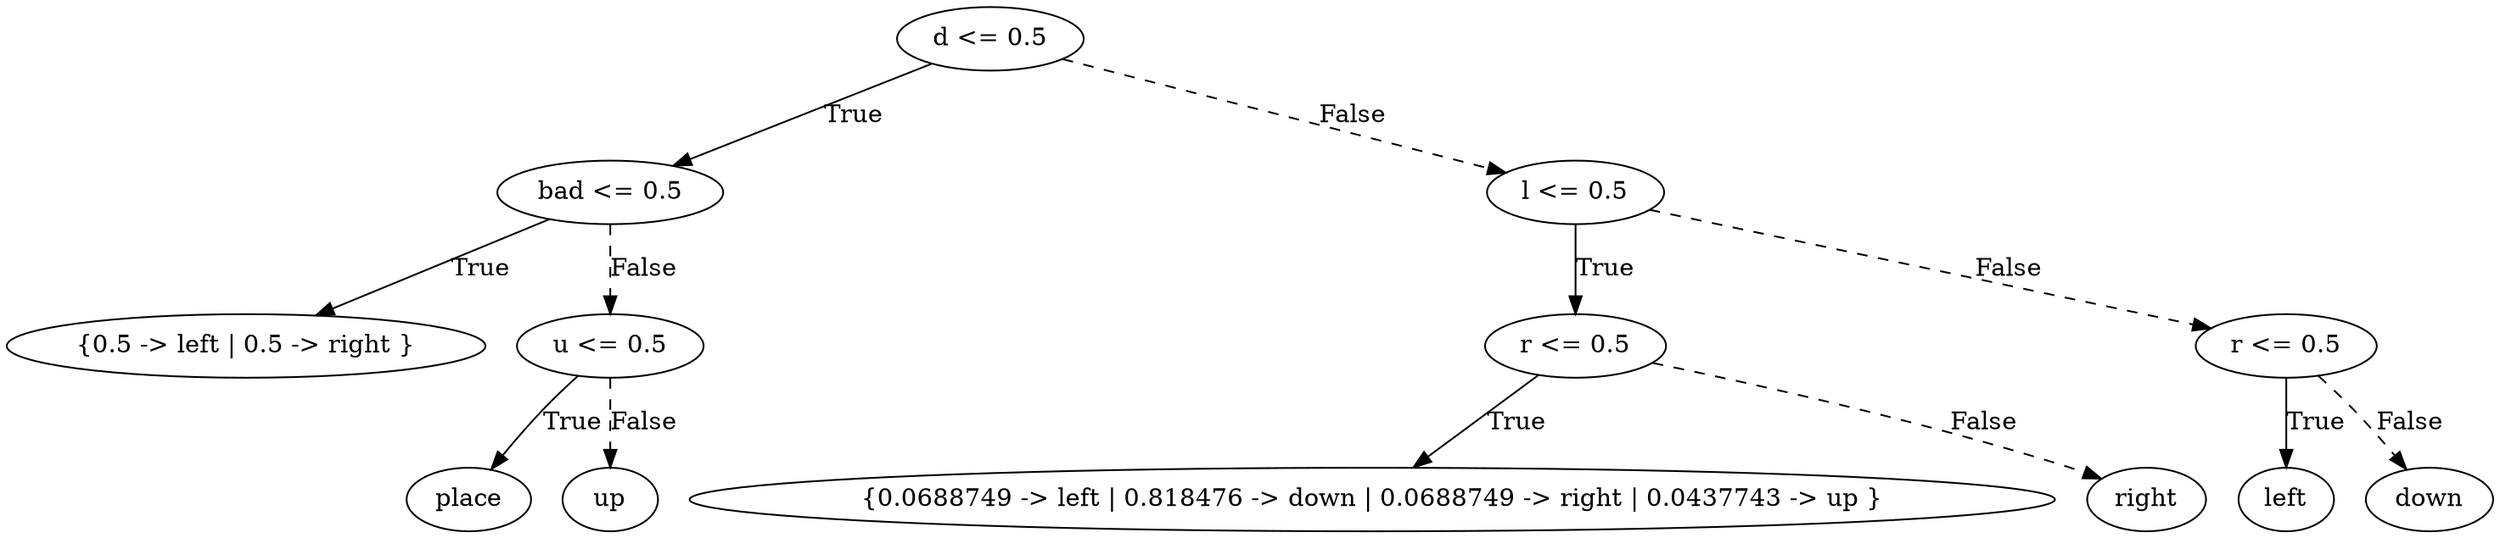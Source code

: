 digraph {
0 [label="d <= 0.5"];
1 [label="bad <= 0.5"];
2 [label="{0.5 -> left | 0.5 -> right }"];
1 -> 2 [label="True"];
3 [label="u <= 0.5"];
4 [label="place"];
3 -> 4 [label="True"];
5 [label="up"];
3 -> 5 [style="dashed", label="False"];
1 -> 3 [style="dashed", label="False"];
0 -> 1 [label="True"];
6 [label="l <= 0.5"];
7 [label="r <= 0.5"];
8 [label="{0.0688749 -> left | 0.818476 -> down | 0.0688749 -> right | 0.0437743 -> up }"];
7 -> 8 [label="True"];
9 [label="right"];
7 -> 9 [style="dashed", label="False"];
6 -> 7 [label="True"];
10 [label="r <= 0.5"];
11 [label="left"];
10 -> 11 [label="True"];
12 [label="down"];
10 -> 12 [style="dashed", label="False"];
6 -> 10 [style="dashed", label="False"];
0 -> 6 [style="dashed", label="False"];

}